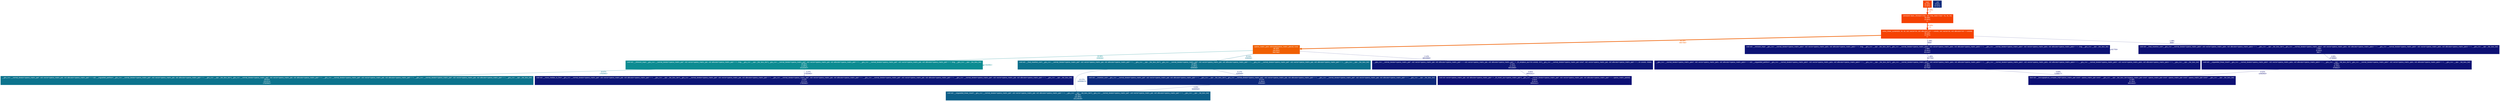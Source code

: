 digraph {
	graph [fontname=Arial, nodesep=0.125, ranksep=0.25];
	node [fontcolor=white, fontname=Arial, height=0, shape=box, style=filled, width=0];
	edge [fontname=Arial];
	1 [color="#f54102", fontcolor="#ffffff", fontsize="10.00", label="main\n93.49%\n(0.00%)"];
	1 -> 2 [arrowsize="0.97", color="#f54102", fontcolor="#f54102", fontsize="10.00", label="93.49%\n1×", labeldistance="3.74", penwidth="3.74"];
	2 [color="#f54102", fontcolor="#ffffff", fontsize="10.00", label="solve(std::basic_ifstream<char, std::char_traits<char> >&, int, int)\n93.49%\n(0.00%)\n1×"];
	2 -> 3 [arrowsize="0.97", color="#f54202", fontcolor="#f54202", fontsize="10.00", label="93.34%\n1×", labeldistance="3.73", penwidth="3.73"];
	3 [color="#f54202", fontcolor="#ffffff", fontsize="10.00", label="solve_linear_system(int, int, int, std::vector<int, std::allocator<int> > const&, std::vector<int, std::allocator<int> > const&)\n93.34%\n(0.00%)\n1×"];
	3 -> 4 [arrowsize="0.95", color="#f05f02", fontcolor="#f05f02", fontsize="10.00", label="90.32%\n6907466×", labeldistance="3.61", penwidth="3.61"];
	3 -> 13 [arrowsize="0.35", color="#0d1375", fontcolor="#0d1375", fontsize="10.00", label="1.49%\n3686×", labeldistance="0.50", penwidth="0.50"];
	3 -> 15 [arrowsize="0.35", color="#0d1174", fontcolor="#0d1174", fontsize="10.00", label="1.08%\n3686×", labeldistance="0.50", penwidth="0.50"];
	4 [color="#f05f02", fontcolor="#ffffff", fontsize="10.00", label="sparse_matrix_pairs::eliminate(sparse_matrix_pairs&) const\n90.32%\n(44.63%)\n6907466×"];
	4 -> 5 [arrowsize="0.49", color="#0c8c92", fontcolor="#0c8c92", fontsize="10.00", label="23.90%\n4299356×", labeldistance="0.96", penwidth="0.96"];
	4 -> 7 [arrowsize="0.44", color="#0c708c", fontcolor="#0c708c", fontsize="10.00", label="19.50%\n4299356×", labeldistance="0.78", penwidth="0.78"];
	4 -> 12 [arrowsize="0.35", color="#0d1675", fontcolor="#0d1675", fontsize="10.00", label="2.12%\n80016866×", labeldistance="0.50", penwidth="0.50"];
	5 [color="#0c8c92", fontcolor="#ffffff", fontsize="10.00", label="void std::__introsort_loop<__gnu_cxx::__normal_iterator<sparse_matrix_pair*, std::vector<sparse_matrix_pair, std::allocator<sparse_matrix_pair> > >, long, __gnu_cxx::__ops::_Iter_less_iter>(__gnu_cxx::__normal_iterator<sparse_matrix_pair*, std::vector<sparse_matrix_pair, std::allocator<sparse_matrix_pair> > >, __gnu_cxx::__normal_iterator<sparse_matrix_pair*, std::vector<sparse_matrix_pair, std::allocator<sparse_matrix_pair> > >, long, __gnu_cxx::__ops::_Iter_less_iter)\n23.90%\n(1.66%)\n22120347×"];
	5 -> 5 [arrowsize="0.49", color="#0c8c92", fontcolor="#0c8c92", fontsize="10.00", label="17820991×", labeldistance="0.96", penwidth="0.96"];
	5 -> 6 [arrowsize="0.45", color="#0c738d", fontcolor="#0c738d", fontsize="10.00", label="19.97%\n17820991×", labeldistance="0.80", penwidth="0.80"];
	5 -> 11 [arrowsize="0.35", color="#0d1676", fontcolor="#0d1676", fontsize="10.00", label="2.27%\n17820991×", labeldistance="0.50", penwidth="0.50"];
	6 [color="#0c738d", fontcolor="#ffffff", fontsize="10.00", label="__gnu_cxx::__normal_iterator<sparse_matrix_pair*, std::vector<sparse_matrix_pair, std::allocator<sparse_matrix_pair> > > std::__unguarded_partition<__gnu_cxx::__normal_iterator<sparse_matrix_pair*, std::vector<sparse_matrix_pair, std::allocator<sparse_matrix_pair> > >, __gnu_cxx::__ops::_Iter_less_iter>(__gnu_cxx::__normal_iterator<sparse_matrix_pair*, std::vector<sparse_matrix_pair, std::allocator<sparse_matrix_pair> > >, __gnu_cxx::__normal_iterator<sparse_matrix_pair*, std::vector<sparse_matrix_pair, std::allocator<sparse_matrix_pair> > >, __gnu_cxx::__normal_iterator<sparse_matrix_pair*, std::vector<sparse_matrix_pair, std::allocator<sparse_matrix_pair> > >, __gnu_cxx::__ops::_Iter_less_iter)\n19.97%\n(19.97%)\n17820991×"];
	7 [color="#0c708c", fontcolor="#ffffff", fontsize="10.00", label="void std::__final_insertion_sort<__gnu_cxx::__normal_iterator<sparse_matrix_pair*, std::vector<sparse_matrix_pair, std::allocator<sparse_matrix_pair> > >, __gnu_cxx::__ops::_Iter_less_iter>(__gnu_cxx::__normal_iterator<sparse_matrix_pair*, std::vector<sparse_matrix_pair, std::allocator<sparse_matrix_pair> > >, __gnu_cxx::__normal_iterator<sparse_matrix_pair*, std::vector<sparse_matrix_pair, std::allocator<sparse_matrix_pair> > >, __gnu_cxx::__ops::_Iter_less_iter)\n19.50%\n(1.06%)\n4299356×"];
	7 -> 8 [arrowsize="0.35", color="#0d4683", fontcolor="#0d4683", fontsize="10.00", label="12.27%\n164569672×", labeldistance="0.50", penwidth="0.50"];
	7 -> 10 [arrowsize="0.35", color="#0d287b", fontcolor="#0d287b", fontsize="10.00", label="6.17%\n4299356×", labeldistance="0.50", penwidth="0.50"];
	8 [color="#0c5e88", fontcolor="#ffffff", fontsize="10.00", label="void std::__unguarded_linear_insert<__gnu_cxx::__normal_iterator<sparse_matrix_pair*, std::vector<sparse_matrix_pair, std::allocator<sparse_matrix_pair> > >, __gnu_cxx::__ops::_Val_less_iter>(__gnu_cxx::__normal_iterator<sparse_matrix_pair*, std::vector<sparse_matrix_pair, std::allocator<sparse_matrix_pair> > >, __gnu_cxx::__ops::_Val_less_iter)\n16.49%\n(16.49%)\n221130235×"];
	9 [color="#0d297b", fontcolor="#ffffff", fontsize="10.00", label="_init\n6.51%\n(6.51%)"];
	10 [color="#0d287b", fontcolor="#ffffff", fontsize="10.00", label="void std::__insertion_sort<__gnu_cxx::__normal_iterator<sparse_matrix_pair*, std::vector<sparse_matrix_pair, std::allocator<sparse_matrix_pair> > >, __gnu_cxx::__ops::_Iter_less_iter>(__gnu_cxx::__normal_iterator<sparse_matrix_pair*, std::vector<sparse_matrix_pair, std::allocator<sparse_matrix_pair> > >, __gnu_cxx::__normal_iterator<sparse_matrix_pair*, std::vector<sparse_matrix_pair, std::allocator<sparse_matrix_pair> > >, __gnu_cxx::__ops::_Iter_less_iter)\n6.17%\n(1.66%)\n4299356×"];
	10 -> 8 [arrowsize="0.35", color="#0d1f78", fontcolor="#0d1f78", fontsize="10.00", label="4.22%\n56560563×", labeldistance="0.50", penwidth="0.50"];
	11 [color="#0d1676", fontcolor="#ffffff", fontsize="10.00", label="void std::__move_median_to_first<__gnu_cxx::__normal_iterator<sparse_matrix_pair*, std::vector<sparse_matrix_pair, std::allocator<sparse_matrix_pair> > >, __gnu_cxx::__ops::_Iter_less_iter>(__gnu_cxx::__normal_iterator<sparse_matrix_pair*, std::vector<sparse_matrix_pair, std::allocator<sparse_matrix_pair> > >, __gnu_cxx::__normal_iterator<sparse_matrix_pair*, std::vector<sparse_matrix_pair, std::allocator<sparse_matrix_pair> > >, __gnu_cxx::__normal_iterator<sparse_matrix_pair*, std::vector<sparse_matrix_pair, std::allocator<sparse_matrix_pair> > >, __gnu_cxx::__normal_iterator<sparse_matrix_pair*, std::vector<sparse_matrix_pair, std::allocator<sparse_matrix_pair> > >, __gnu_cxx::__ops::_Iter_less_iter)\n2.27%\n(2.27%)\n17820991×"];
	12 [color="#0d1675", fontcolor="#ffffff", fontsize="10.00", label="__gnu_cxx::__normal_iterator<sparse_matrix_pair*, std::vector<sparse_matrix_pair, std::allocator<sparse_matrix_pair> > > std::vector<sparse_matrix_pair, std::allocator<sparse_matrix_pair> >::_M_emplace_aux<int const&, int>(__gnu_cxx::__normal_iterator<sparse_matrix_pair const*, std::vector<sparse_matrix_pair, std::allocator<sparse_matrix_pair> > >, int const&, int&&)\n2.12%\n(1.21%)\n80016866×"];
	12 -> 17 [arrowsize="0.35", color="#0d1074", fontcolor="#0d1074", fontsize="10.00", label="0.91%\n80001611×", labeldistance="0.50", penwidth="0.50"];
	13 [color="#0d1375", fontcolor="#ffffff", fontsize="10.00", label="void std::__introsort_loop<__gnu_cxx::__normal_iterator<sparse_matrix_pairs*, std::vector<sparse_matrix_pairs, std::allocator<sparse_matrix_pairs> > >, long, __gnu_cxx::__ops::_Iter_less_iter>(__gnu_cxx::__normal_iterator<sparse_matrix_pairs*, std::vector<sparse_matrix_pairs, std::allocator<sparse_matrix_pairs> > >, __gnu_cxx::__normal_iterator<sparse_matrix_pairs*, std::vector<sparse_matrix_pairs, std::allocator<sparse_matrix_pairs> > >, long, __gnu_cxx::__ops::_Iter_less_iter)\n1.49%\n(0.00%)\n821440×"];
	13 -> 13 [arrowsize="0.35", color="#0d1375", fontcolor="#0d1375", fontsize="10.00", label="817753×", labeldistance="0.50", penwidth="0.50"];
	13 -> 14 [arrowsize="0.35", color="#0d1375", fontcolor="#0d1375", fontsize="10.00", label="1.46%\n817753×", labeldistance="0.50", penwidth="0.50"];
	14 [color="#0d1375", fontcolor="#ffffff", fontsize="10.00", label="__gnu_cxx::__normal_iterator<sparse_matrix_pairs*, std::vector<sparse_matrix_pairs, std::allocator<sparse_matrix_pairs> > > std::__unguarded_partition<__gnu_cxx::__normal_iterator<sparse_matrix_pairs*, std::vector<sparse_matrix_pairs, std::allocator<sparse_matrix_pairs> > >, __gnu_cxx::__ops::_Iter_less_iter>(__gnu_cxx::__normal_iterator<sparse_matrix_pairs*, std::vector<sparse_matrix_pairs, std::allocator<sparse_matrix_pairs> > >, __gnu_cxx::__normal_iterator<sparse_matrix_pairs*, std::vector<sparse_matrix_pairs, std::allocator<sparse_matrix_pairs> > >, __gnu_cxx::__normal_iterator<sparse_matrix_pairs*, std::vector<sparse_matrix_pairs, std::allocator<sparse_matrix_pairs> > >, __gnu_cxx::__ops::_Iter_less_iter)\n1.46%\n(0.45%)\n817753×"];
	14 -> 18 [arrowsize="0.35", color="#0d0f74", fontcolor="#0d0f74", fontsize="10.00", label="0.63%\n71496677×", labeldistance="0.50", penwidth="0.50"];
	15 [color="#0d1174", fontcolor="#ffffff", fontsize="10.00", label="void std::__final_insertion_sort<__gnu_cxx::__normal_iterator<sparse_matrix_pairs*, std::vector<sparse_matrix_pairs, std::allocator<sparse_matrix_pairs> > >, __gnu_cxx::__ops::_Iter_less_iter>(__gnu_cxx::__normal_iterator<sparse_matrix_pairs*, std::vector<sparse_matrix_pairs, std::allocator<sparse_matrix_pairs> > >, __gnu_cxx::__normal_iterator<sparse_matrix_pairs*, std::vector<sparse_matrix_pairs, std::allocator<sparse_matrix_pairs> > >, __gnu_cxx::__ops::_Iter_less_iter)\n1.09%\n(0.00%)\n3687×"];
	15 -> 16 [arrowsize="0.35", color="#0d1174", fontcolor="#0d1174", fontsize="10.00", label="0.93%\n6739956×", labeldistance="0.50", penwidth="0.50"];
	16 [color="#0d1174", fontcolor="#ffffff", fontsize="10.00", label="void std::__unguarded_linear_insert<__gnu_cxx::__normal_iterator<sparse_matrix_pairs*, std::vector<sparse_matrix_pairs, std::allocator<sparse_matrix_pairs> > >, __gnu_cxx::__ops::_Val_less_iter>(__gnu_cxx::__normal_iterator<sparse_matrix_pairs*, std::vector<sparse_matrix_pairs, std::allocator<sparse_matrix_pairs> > >, __gnu_cxx::__ops::_Val_less_iter)\n0.93%\n(0.76%)\n6783521×"];
	16 -> 18 [arrowsize="0.35", color="#0d0d73", fontcolor="#0d0d73", fontsize="10.00", label="0.11%\n12562652×", labeldistance="0.50", penwidth="0.50"];
	17 [color="#0d1074", fontcolor="#ffffff", fontsize="10.00", label="void std::vector<sparse_matrix_pair, std::allocator<sparse_matrix_pair> >::_M_insert_aux<sparse_matrix_pair>(__gnu_cxx::__normal_iterator<sparse_matrix_pair*, std::vector<sparse_matrix_pair, std::allocator<sparse_matrix_pair> > >, sparse_matrix_pair&&)\n0.91%\n(0.91%)\n80001611×"];
	18 [color="#0d1074", fontcolor="#ffffff", fontsize="10.00", label="bool std::__lexicographical_compare_impl<sparse_matrix_pair const*, sparse_matrix_pair const*, __gnu_cxx::__ops::_Iter_less_iter>(sparse_matrix_pair const*, sparse_matrix_pair const*, sparse_matrix_pair const*, sparse_matrix_pair const*, __gnu_cxx::__ops::_Iter_less_iter)\n0.76%\n(0.76%)\n86044832×"];
}
